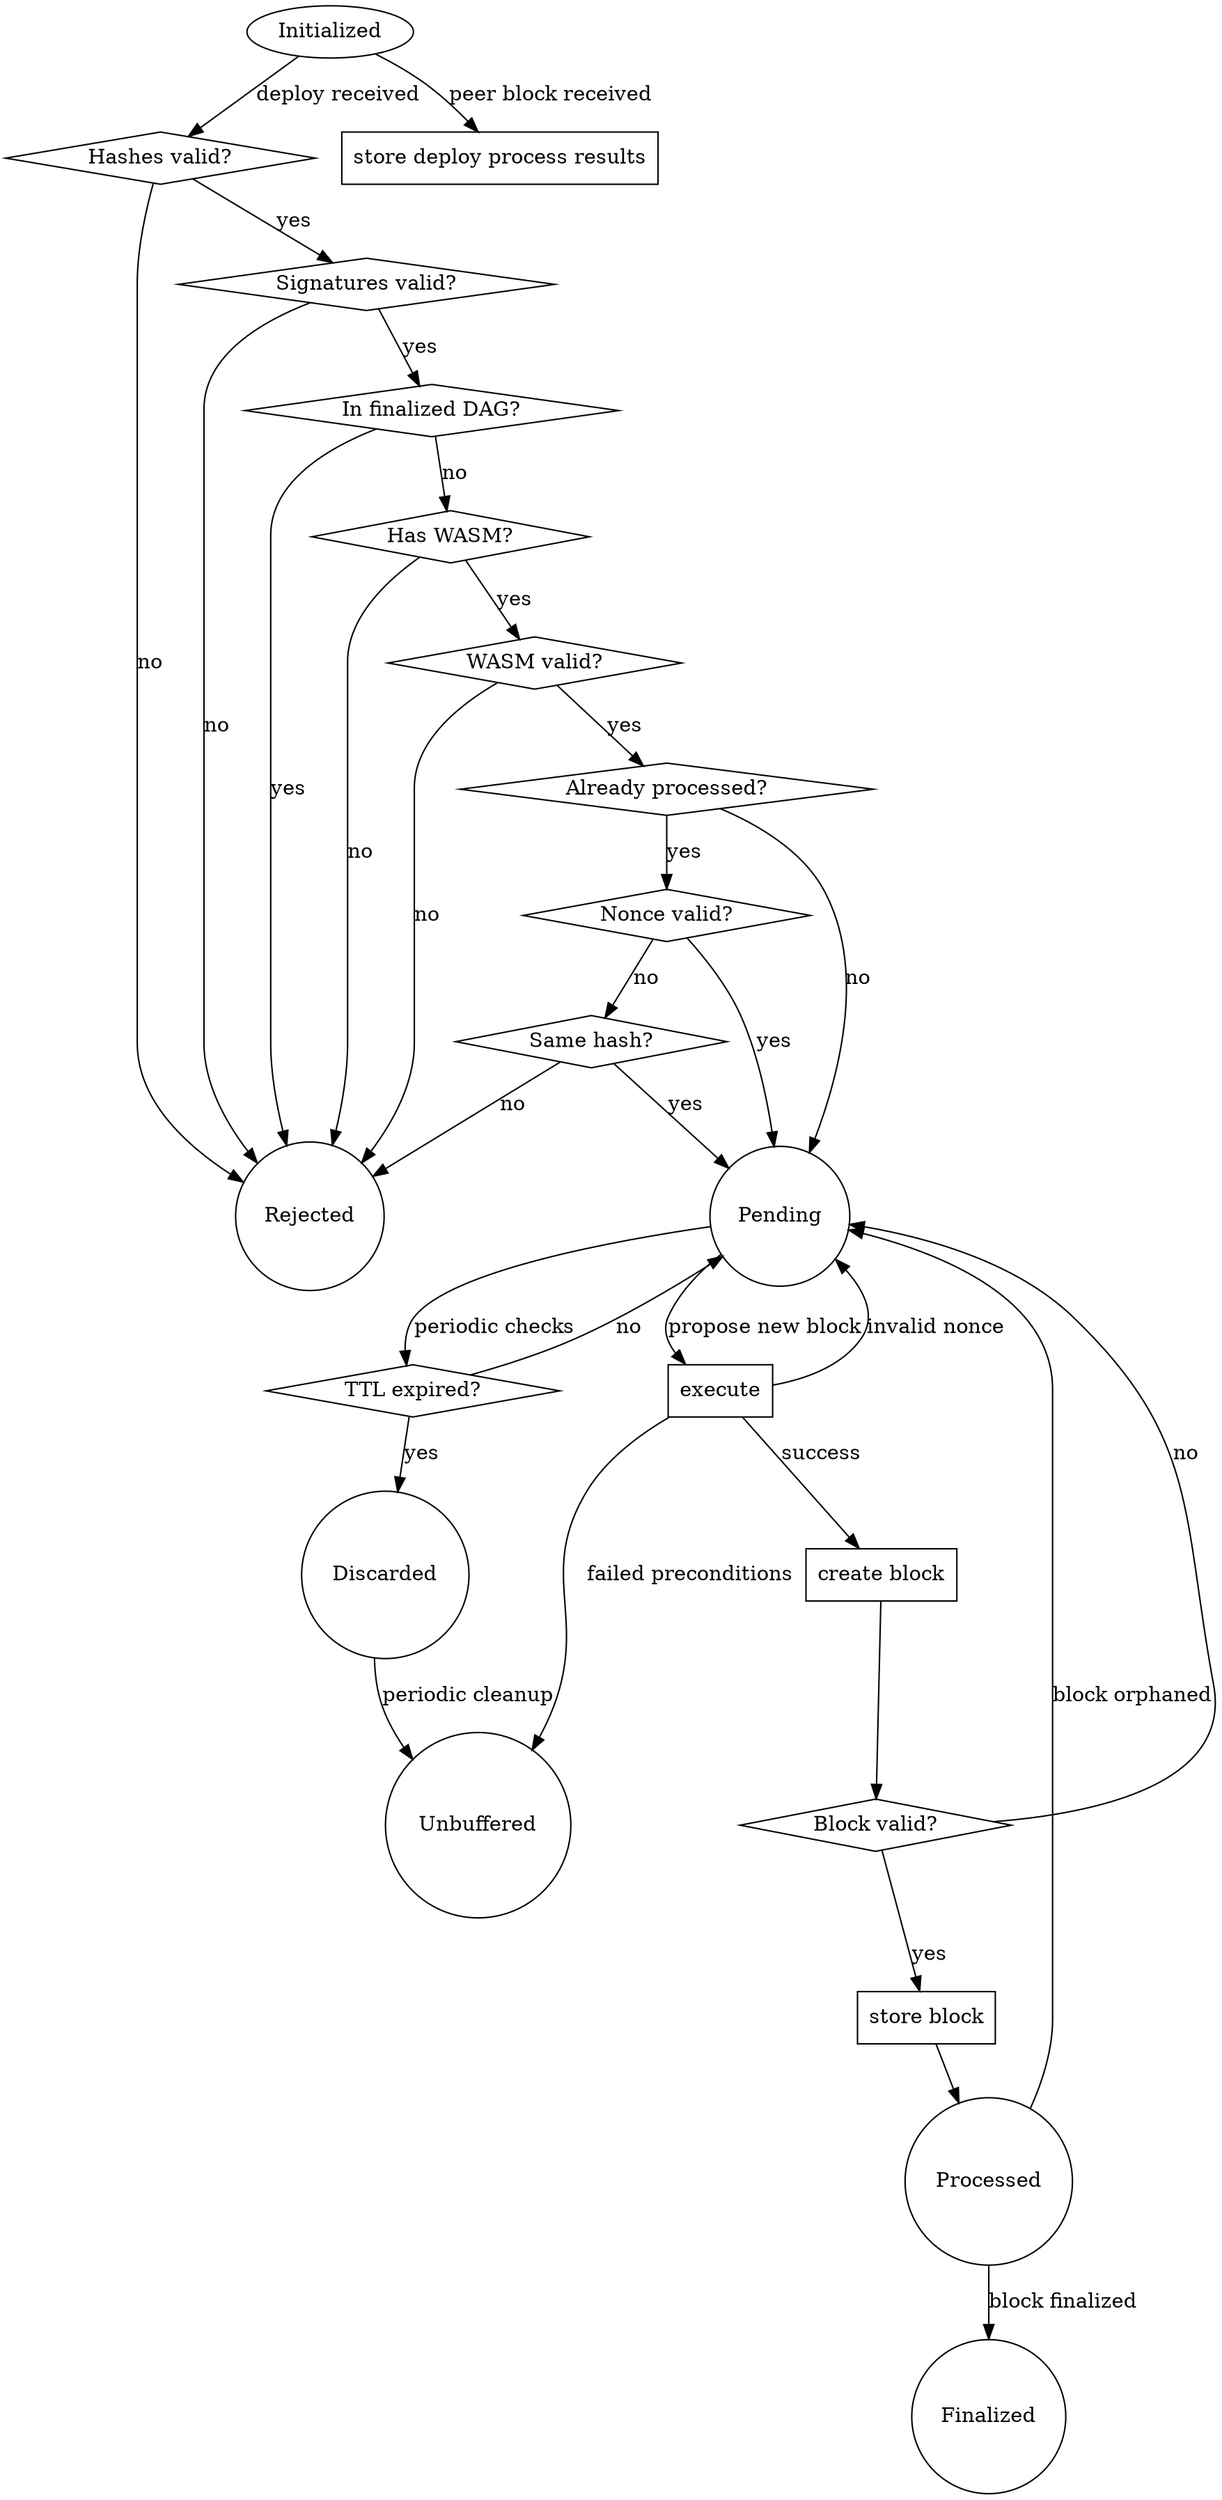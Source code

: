digraph deploy_processing_finite_state_machine {
/*
    For visualisation install the Graphviz package: https://www.graphviz.org
    Compile to image using the example command: dot -Gdpi=100 -Tjpeg -o deploys.jpeg deploys_processing_fsm.gv

    Don't forget to update the docs/deploys_processing.svg on change
*/
	initialized[shape="ellipse" label="Initialized"];
	rejected[shape="circle" label="Rejected"];
	check_hashes[shape="diamond" label="Hashes valid?"];
	check_signatures[shape="diamond" label="Signatures valid?"];
	check_preexistence[shape="diamond" label="In finalized DAG?"];
	check_session_and_payment_code[shape="diamond" label="Has WASM?"];
	check_nonce_step_one[shape="diamond" label="Already processed?"]
	check_nonce_step_two[shape="diamond" label="Nonce valid?"]
	check_nonce_step_three[shape="diamond" label="Same hash?"];
	check_wasm[shape="diamond" label="WASM valid?"];
	check_ttl[shape="diamond" label="TTL expired?"];

	pending[shape="circle" label="Pending"];
	processed[shape="circle" label="Processed"];
	finalized[shape="circle" label="Finalized"];
	discarded[shape="circle" label="Discarded"];
	deleted[shape="circle" label="Unbuffered"];

	check_computation_result[shape="box" label="execute"];
	check_block[shape="diamond" label="Block valid?"];
	create_block[shape="box" label="create block"];
	store_block[shape="box" label="store block"];

	store_deploys_process_results[shape="box" label="store deploy process results"];

	initialized -> check_hashes [label="deploy received"];

	check_hashes -> check_signatures [label="yes"];
	check_hashes -> rejected [label="no"];

	check_signatures -> check_preexistence [label="yes"];
	check_signatures -> rejected [label="no"];

	check_preexistence -> check_session_and_payment_code [label="no"];
	check_preexistence -> rejected [label="yes"];

	check_session_and_payment_code -> check_wasm [label="yes"];
	check_session_and_payment_code -> rejected [label="no"];

	check_wasm -> check_nonce_step_one [label="yes"];
	check_wasm -> rejected [label="no"];

	check_nonce_step_one -> pending [label="no"];
	check_nonce_step_one -> check_nonce_step_two [label="yes"];

	check_nonce_step_two -> pending [label="yes"];
	check_nonce_step_two -> check_nonce_step_three [label="no"];

	check_nonce_step_three -> pending [label="yes"];
	check_nonce_step_three -> rejected [label="no"];

	pending -> check_computation_result [label="propose new block"];
	pending -> check_ttl [label="periodic checks"];
	check_ttl -> pending [label="no"];
	check_ttl -> discarded [label="yes"];

	discarded -> deleted [label="periodic cleanup"];

	check_computation_result -> deleted [label="failed preconditions"];
	check_computation_result -> pending [label="invalid nonce"];
	check_computation_result -> create_block [label="success"];

	create_block -> check_block;

	check_block -> store_block [label="yes"];
	check_block -> pending [label="no"];

	store_block -> processed;
	processed -> pending [label="block orphaned"];
	processed -> finalized [label="block finalized"];

	initialized -> store_deploys_process_results [label="peer block received"];
}
